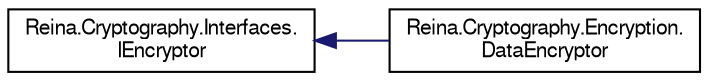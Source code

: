 digraph "Graphical Class Hierarchy"
{
 // LATEX_PDF_SIZE
  edge [fontname="FreeSans",fontsize="10",labelfontname="FreeSans",labelfontsize="10"];
  node [fontname="FreeSans",fontsize="10",shape=record];
  rankdir="LR";
  Node0 [label="Reina.Cryptography.Interfaces.\lIEncryptor",height=0.2,width=0.4,color="black", fillcolor="white", style="filled",URL="$interface_reina_1_1_cryptography_1_1_interfaces_1_1_i_encryptor.html",tooltip="Defines the contract for the DataEncryptor class that implements data encryption."];
  Node0 -> Node1 [dir="back",color="midnightblue",fontsize="10",style="solid",fontname="FreeSans"];
  Node1 [label="Reina.Cryptography.Encryption.\lDataEncryptor",height=0.2,width=0.4,color="black", fillcolor="white", style="filled",URL="$class_reina_1_1_cryptography_1_1_encryption_1_1_data_encryptor.html",tooltip="Implements encryption operations using a cascading triple-layered technique with Twofish,..."];
}
